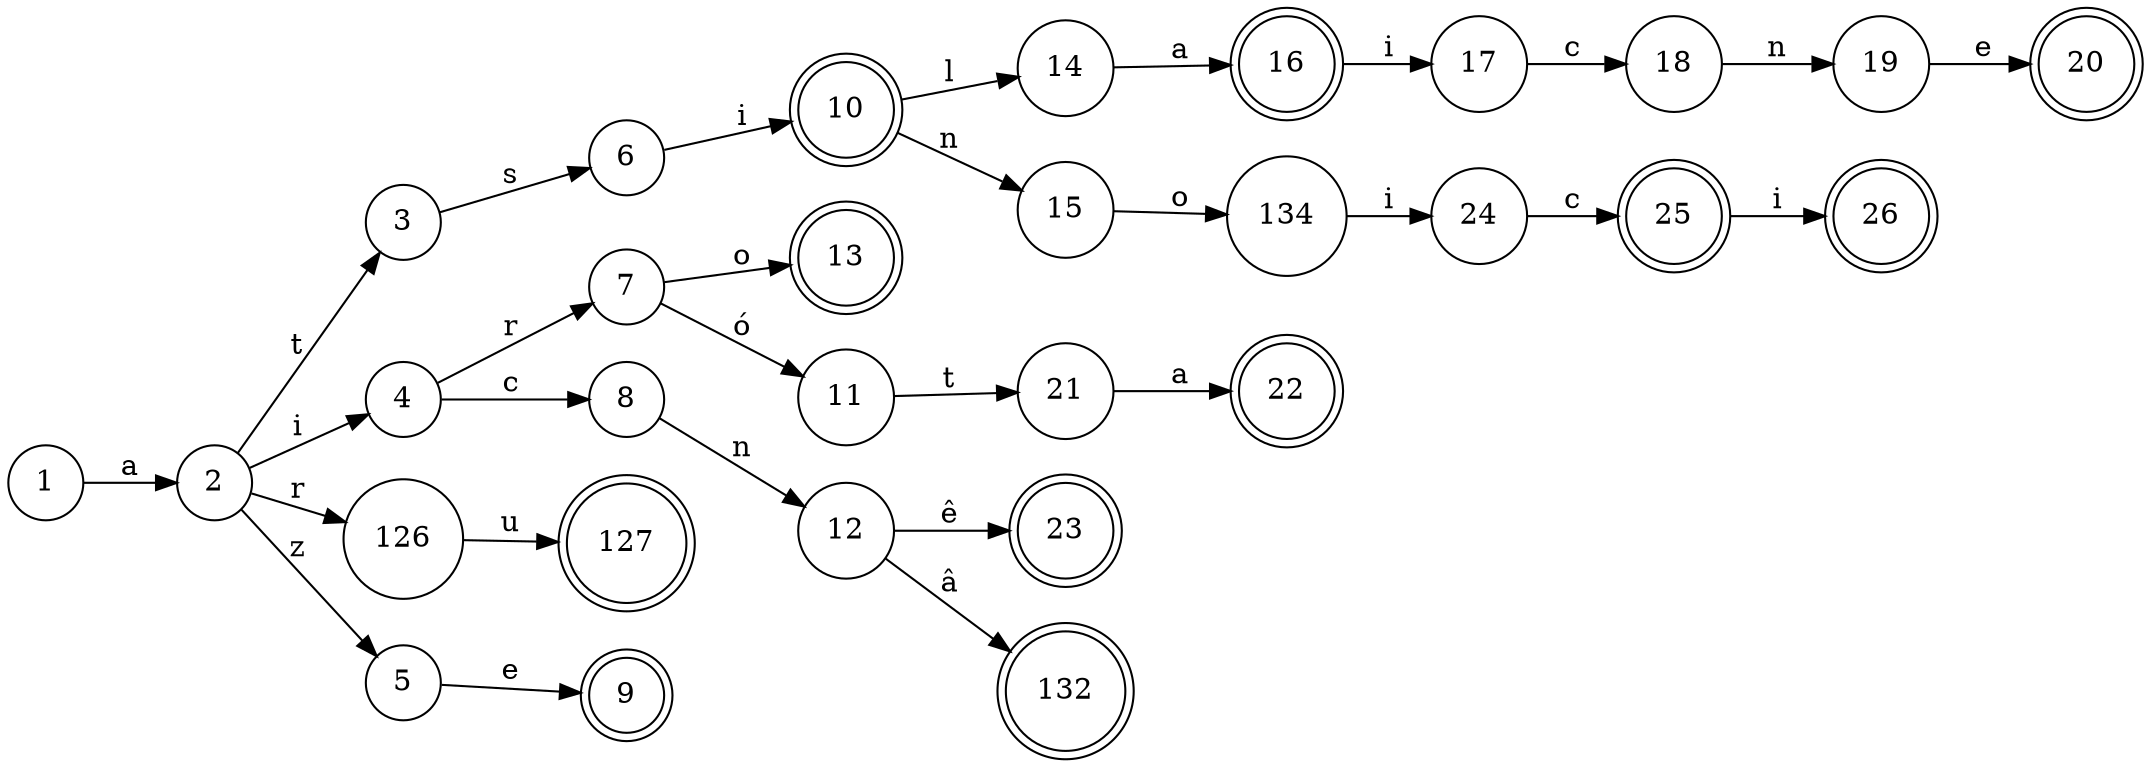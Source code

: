 digraph{
	rankdir = LR
	16, 10, 25, 26, 13, 22, 23, 127, 9, 20, 132 [shape=doublecircle]
	node [shape=circle]
	1 -> 2 [label="a"]
	2 -> 3 [label="t"]
	3 -> 6 [label="s"]
	10 -> 14 [label="l"]
	16 -> 17 [label="i"]
	17 -> 18 [label="c"]
	18 -> 19 [label="n"]
	10 -> 15 [label="n"]
	15 -> 134 [label="o"]
	134 -> 24 [label="i"]
	2 -> 4 [label="i"]
	4 -> 7 [label="r"]
	7 -> 11 [label="ó"]
	11 -> 21 [label="t"]
	4 -> 8 [label="c"]
	8 -> 12 [label="n"]
	2 -> 126 [label="r"]
	2 -> 5 [label="z"]
	14 -> 16 [label="a"]
	6 -> 10 [label="i"]
	19 -> 20 [label="e"]
	24 -> 25 [label="c"]
	25 -> 26 [label="i"]
	7 -> 13 [label="o"]
	21 -> 22 [label="a"]
	12 -> 23 [label="ê"]
	12 -> 132 [label="â"]
	126 -> 127 [label="u"]
	5 -> 9 [label="e"]
}

